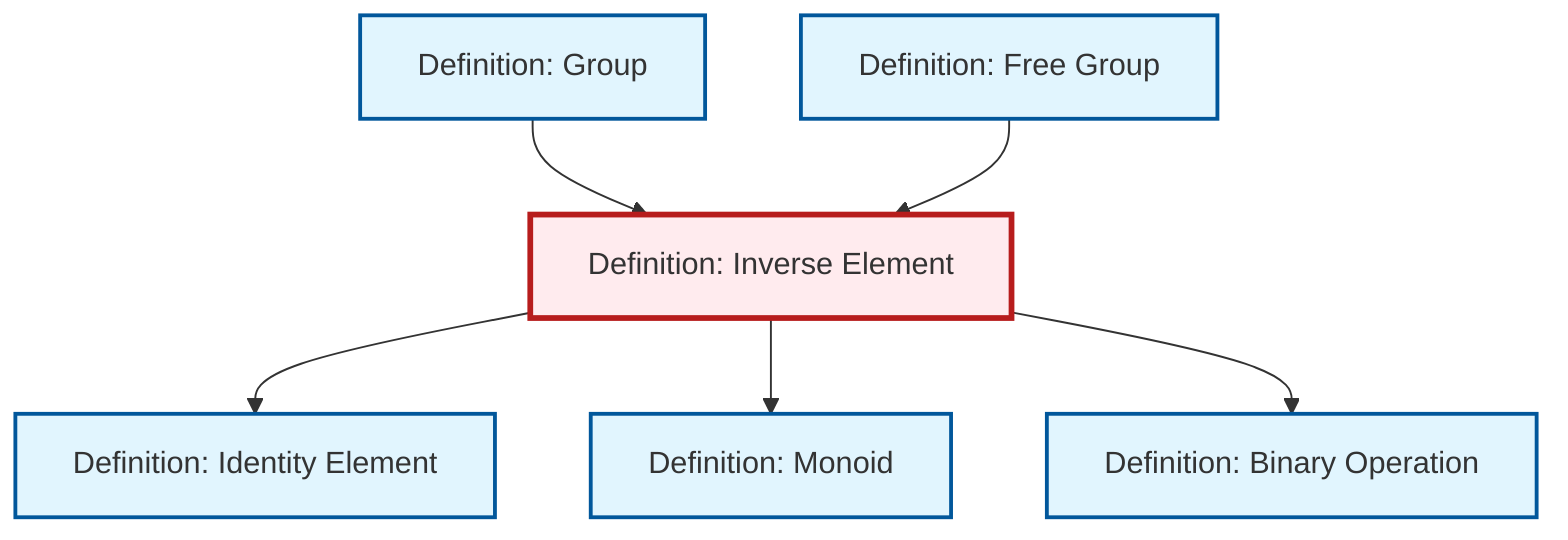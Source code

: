 graph TD
    classDef definition fill:#e1f5fe,stroke:#01579b,stroke-width:2px
    classDef theorem fill:#f3e5f5,stroke:#4a148c,stroke-width:2px
    classDef axiom fill:#fff3e0,stroke:#e65100,stroke-width:2px
    classDef example fill:#e8f5e9,stroke:#1b5e20,stroke-width:2px
    classDef current fill:#ffebee,stroke:#b71c1c,stroke-width:3px
    def-group["Definition: Group"]:::definition
    def-monoid["Definition: Monoid"]:::definition
    def-identity-element["Definition: Identity Element"]:::definition
    def-free-group["Definition: Free Group"]:::definition
    def-inverse-element["Definition: Inverse Element"]:::definition
    def-binary-operation["Definition: Binary Operation"]:::definition
    def-inverse-element --> def-identity-element
    def-group --> def-inverse-element
    def-inverse-element --> def-monoid
    def-inverse-element --> def-binary-operation
    def-free-group --> def-inverse-element
    class def-inverse-element current